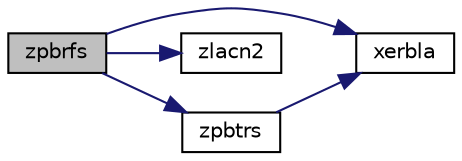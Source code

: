 digraph "zpbrfs"
{
 // LATEX_PDF_SIZE
  edge [fontname="Helvetica",fontsize="10",labelfontname="Helvetica",labelfontsize="10"];
  node [fontname="Helvetica",fontsize="10",shape=record];
  rankdir="LR";
  Node1 [label="zpbrfs",height=0.2,width=0.4,color="black", fillcolor="grey75", style="filled", fontcolor="black",tooltip="ZPBRFS"];
  Node1 -> Node2 [color="midnightblue",fontsize="10",style="solid",fontname="Helvetica"];
  Node2 [label="xerbla",height=0.2,width=0.4,color="black", fillcolor="white", style="filled",URL="$xerbla_8f.html#a377ee61015baf8dea7770b3a404b1c07",tooltip="XERBLA"];
  Node1 -> Node3 [color="midnightblue",fontsize="10",style="solid",fontname="Helvetica"];
  Node3 [label="zlacn2",height=0.2,width=0.4,color="black", fillcolor="white", style="filled",URL="$zlacn2_8f.html#a0fbe7a858e42dcf07db12aa892a9e513",tooltip="ZLACN2 estimates the 1-norm of a square matrix, using reverse communication for evaluating matrix-vec..."];
  Node1 -> Node4 [color="midnightblue",fontsize="10",style="solid",fontname="Helvetica"];
  Node4 [label="zpbtrs",height=0.2,width=0.4,color="black", fillcolor="white", style="filled",URL="$zpbtrs_8f.html#aef89e1fcb71cc2d7c2bde9b068f010cf",tooltip="ZPBTRS"];
  Node4 -> Node2 [color="midnightblue",fontsize="10",style="solid",fontname="Helvetica"];
}
